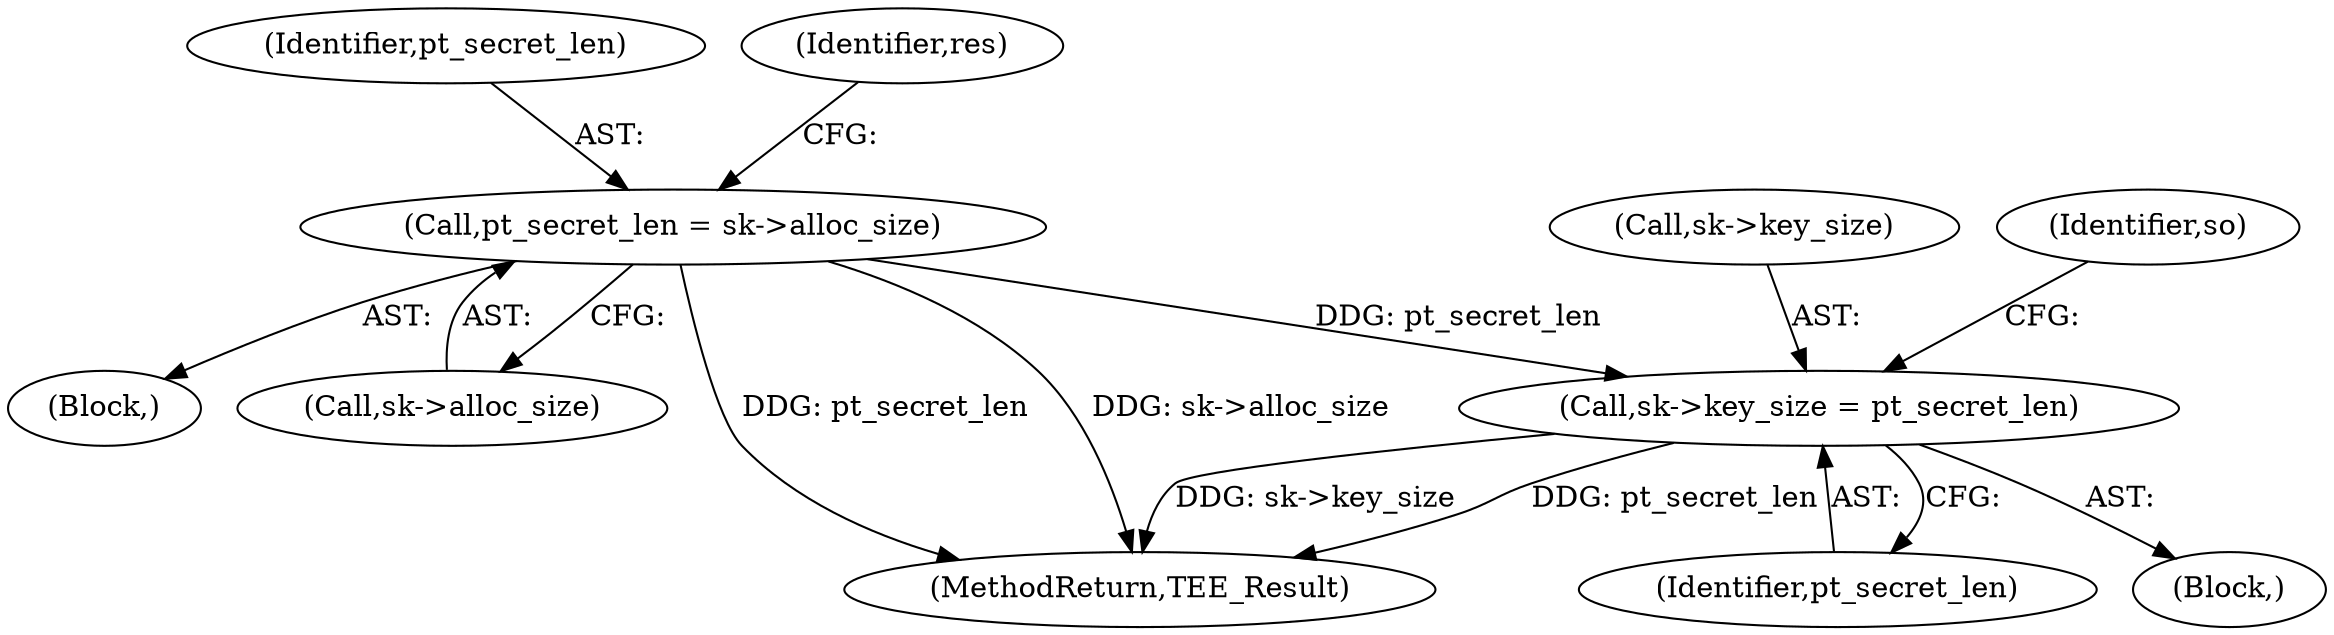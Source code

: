 digraph "0_optee_os_a637243270fc1faae16de059091795c32d86e65e@pointer" {
"1000528" [label="(Call,sk->key_size = pt_secret_len)"];
"1000507" [label="(Call,pt_secret_len = sk->alloc_size)"];
"1000508" [label="(Identifier,pt_secret_len)"];
"1000859" [label="(MethodReturn,TEE_Result)"];
"1000527" [label="(Block,)"];
"1000507" [label="(Call,pt_secret_len = sk->alloc_size)"];
"1000513" [label="(Identifier,res)"];
"1000528" [label="(Call,sk->key_size = pt_secret_len)"];
"1000369" [label="(Block,)"];
"1000532" [label="(Identifier,pt_secret_len)"];
"1000509" [label="(Call,sk->alloc_size)"];
"1000529" [label="(Call,sk->key_size)"];
"1000536" [label="(Identifier,so)"];
"1000528" -> "1000527"  [label="AST: "];
"1000528" -> "1000532"  [label="CFG: "];
"1000529" -> "1000528"  [label="AST: "];
"1000532" -> "1000528"  [label="AST: "];
"1000536" -> "1000528"  [label="CFG: "];
"1000528" -> "1000859"  [label="DDG: sk->key_size"];
"1000528" -> "1000859"  [label="DDG: pt_secret_len"];
"1000507" -> "1000528"  [label="DDG: pt_secret_len"];
"1000507" -> "1000369"  [label="AST: "];
"1000507" -> "1000509"  [label="CFG: "];
"1000508" -> "1000507"  [label="AST: "];
"1000509" -> "1000507"  [label="AST: "];
"1000513" -> "1000507"  [label="CFG: "];
"1000507" -> "1000859"  [label="DDG: sk->alloc_size"];
"1000507" -> "1000859"  [label="DDG: pt_secret_len"];
}
